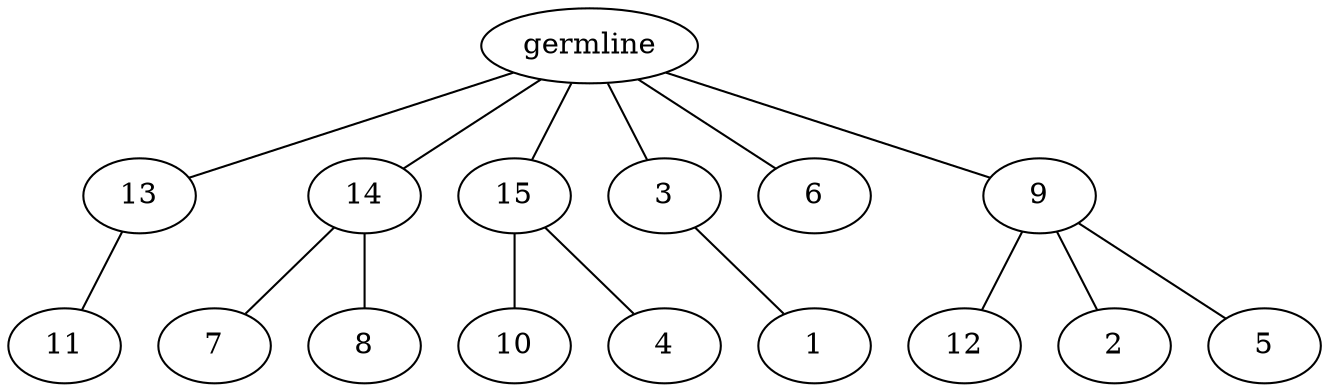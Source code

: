 graph tree {
    "140585340130736" [label="germline"];
    "140585340939664" [label="13"];
    "140585340938320" [label="11"];
    "140585340939616" [label="14"];
    "140585340358768" [label="7"];
    "140585340358864" [label="8"];
    "140585340940048" [label="15"];
    "140585340528192" [label="10"];
    "140585339943376" [label="4"];
    "140585340938368" [label="3"];
    "140585340529008" [label="1"];
    "140585340940000" [label="6"];
    "140585340939184" [label="9"];
    "140585340576528" [label="12"];
    "140585340578352" [label="2"];
    "140585340577872" [label="5"];
    "140585340130736" -- "140585340939664";
    "140585340130736" -- "140585340939616";
    "140585340130736" -- "140585340940048";
    "140585340130736" -- "140585340938368";
    "140585340130736" -- "140585340940000";
    "140585340130736" -- "140585340939184";
    "140585340939664" -- "140585340938320";
    "140585340939616" -- "140585340358768";
    "140585340939616" -- "140585340358864";
    "140585340940048" -- "140585340528192";
    "140585340940048" -- "140585339943376";
    "140585340938368" -- "140585340529008";
    "140585340939184" -- "140585340576528";
    "140585340939184" -- "140585340578352";
    "140585340939184" -- "140585340577872";
}
